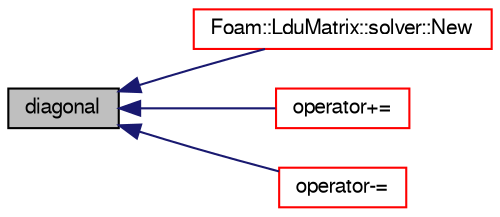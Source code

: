 digraph "diagonal"
{
  bgcolor="transparent";
  edge [fontname="FreeSans",fontsize="10",labelfontname="FreeSans",labelfontsize="10"];
  node [fontname="FreeSans",fontsize="10",shape=record];
  rankdir="LR";
  Node716 [label="diagonal",height=0.2,width=0.4,color="black", fillcolor="grey75", style="filled", fontcolor="black"];
  Node716 -> Node717 [dir="back",color="midnightblue",fontsize="10",style="solid",fontname="FreeSans"];
  Node717 [label="Foam::LduMatrix::solver::New",height=0.2,width=0.4,color="red",URL="$a26794.html#aa83e6f17133f94a5c4bb906a4991ceed",tooltip="Return a new solver. "];
  Node716 -> Node719 [dir="back",color="midnightblue",fontsize="10",style="solid",fontname="FreeSans"];
  Node719 [label="operator+=",height=0.2,width=0.4,color="red",URL="$a26790.html#a67cb5e721083def89a8775562081caeb"];
  Node716 -> Node721 [dir="back",color="midnightblue",fontsize="10",style="solid",fontname="FreeSans"];
  Node721 [label="operator-=",height=0.2,width=0.4,color="red",URL="$a26790.html#ade231ee3b05d977629dbaeeb2c538dae"];
}
